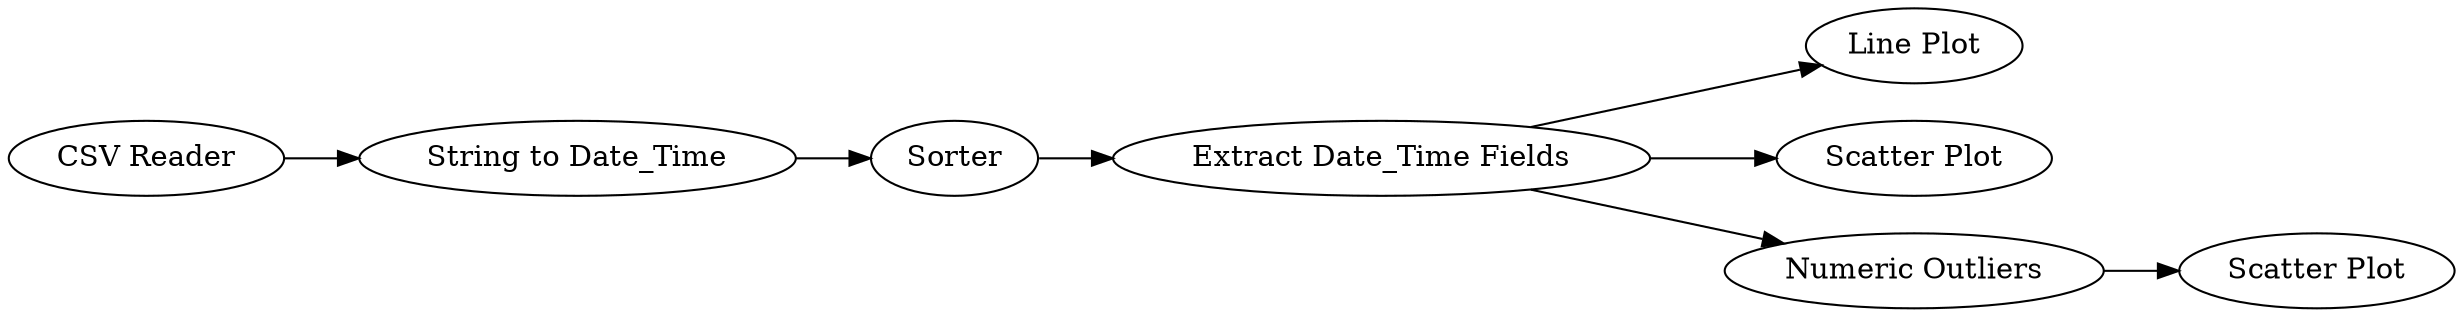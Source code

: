 digraph {
	2 [label="String to Date_Time"]
	3 [label=Sorter]
	4 [label="Extract Date_Time Fields"]
	5 [label="Line Plot"]
	6 [label="Scatter Plot"]
	7 [label="Numeric Outliers"]
	8 [label="Scatter Plot"]
	9 [label="CSV Reader"]
	2 -> 3
	3 -> 4
	4 -> 5
	4 -> 6
	4 -> 7
	7 -> 8
	9 -> 2
	rankdir=LR
}
